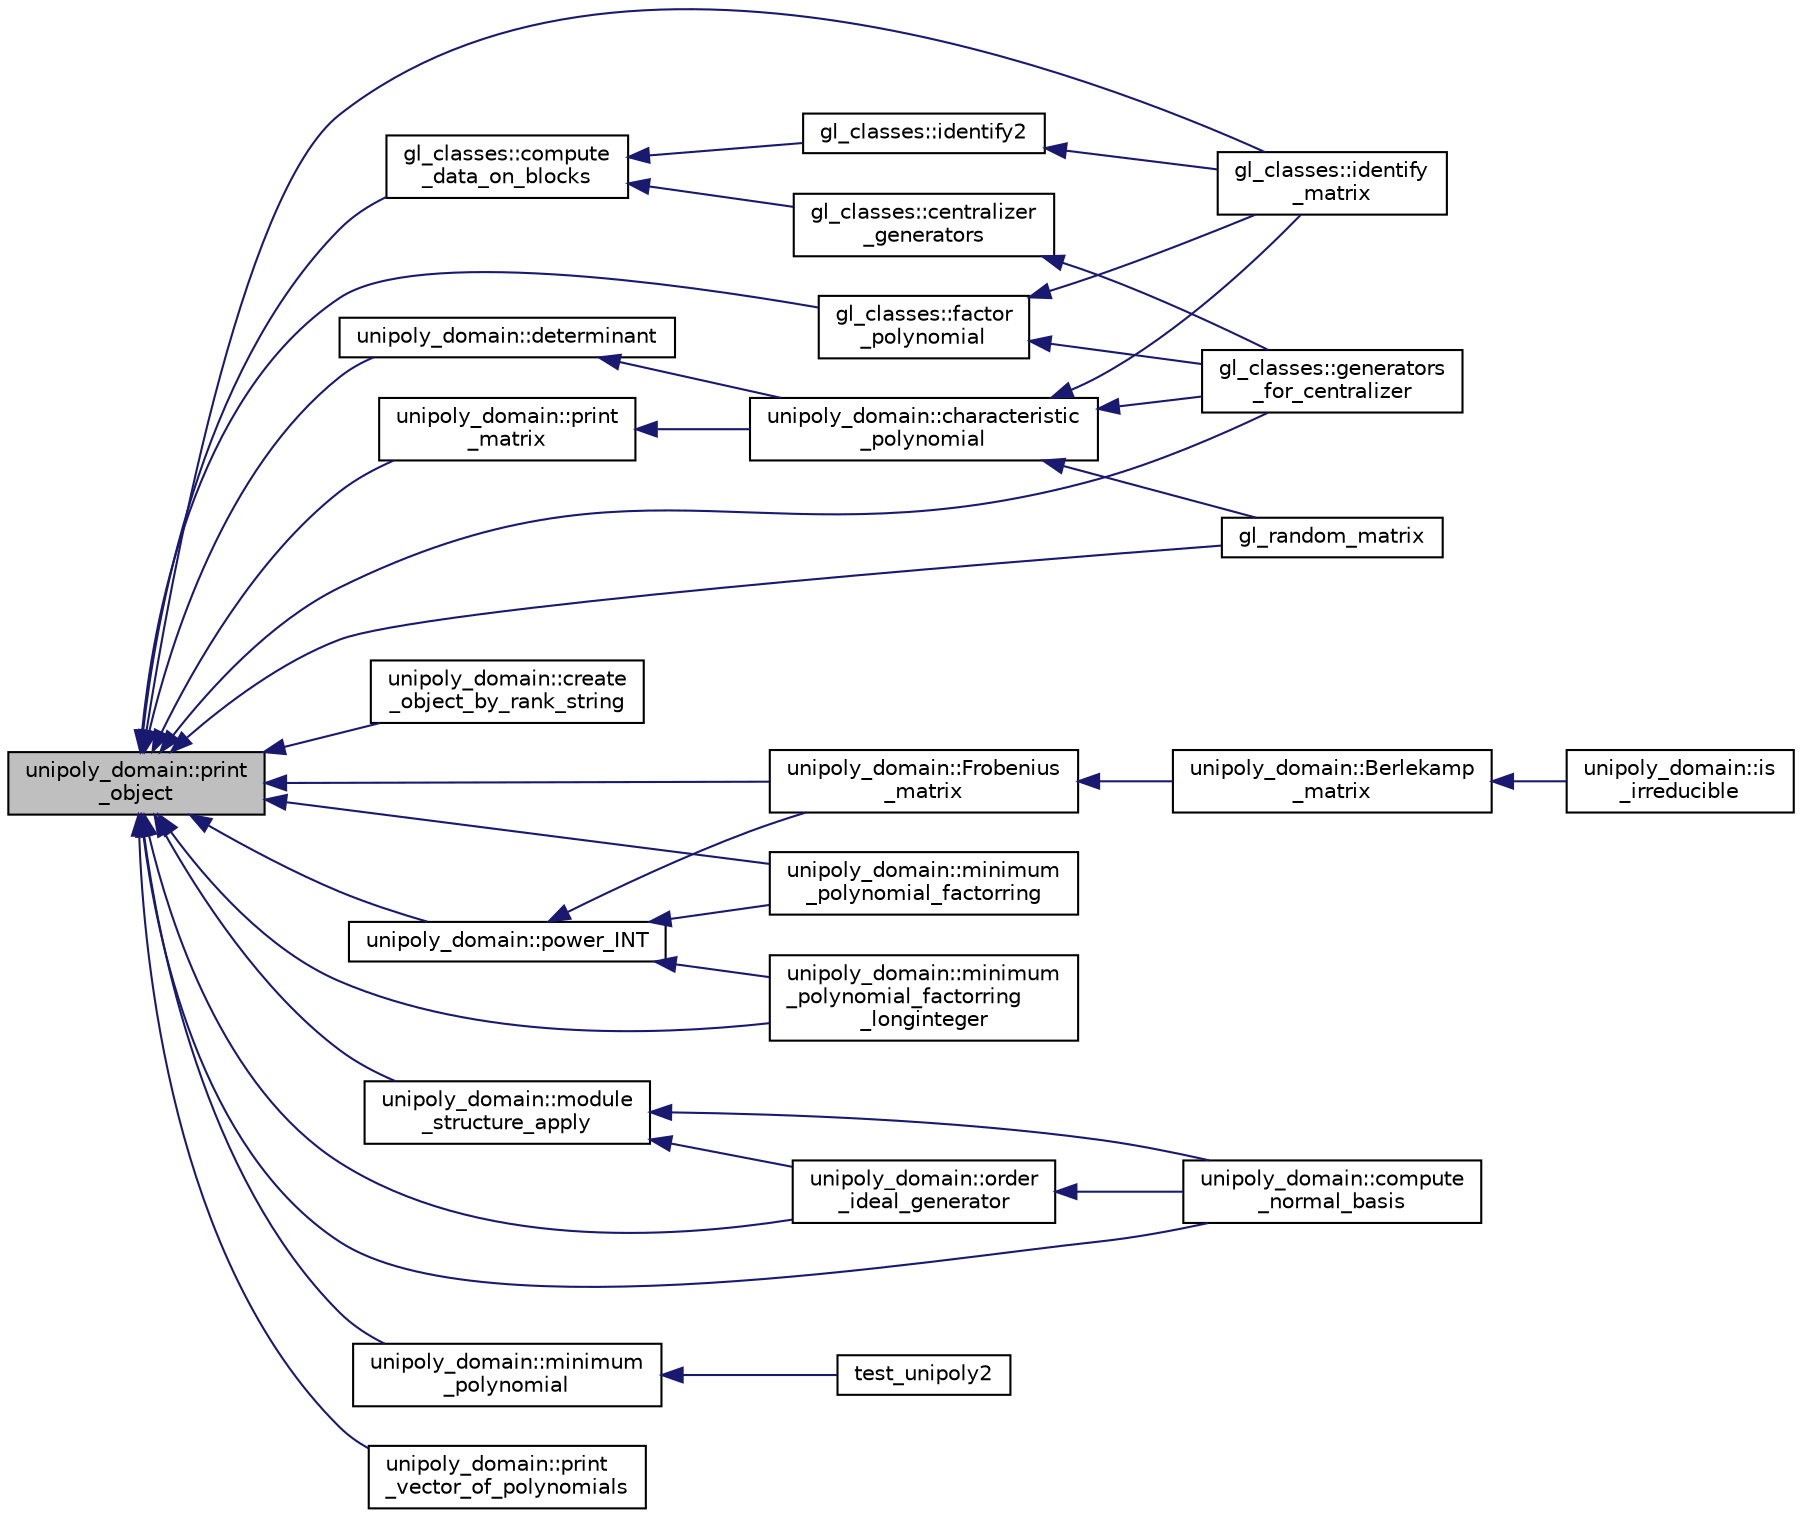 digraph "unipoly_domain::print_object"
{
  edge [fontname="Helvetica",fontsize="10",labelfontname="Helvetica",labelfontsize="10"];
  node [fontname="Helvetica",fontsize="10",shape=record];
  rankdir="LR";
  Node590 [label="unipoly_domain::print\l_object",height=0.2,width=0.4,color="black", fillcolor="grey75", style="filled", fontcolor="black"];
  Node590 -> Node591 [dir="back",color="midnightblue",fontsize="10",style="solid",fontname="Helvetica"];
  Node591 [label="gl_classes::identify\l_matrix",height=0.2,width=0.4,color="black", fillcolor="white", style="filled",URL="$d6/dab/classgl__classes.html#af529d1d8ff5a52703c5ac1d70806092e"];
  Node590 -> Node592 [dir="back",color="midnightblue",fontsize="10",style="solid",fontname="Helvetica"];
  Node592 [label="gl_classes::compute\l_data_on_blocks",height=0.2,width=0.4,color="black", fillcolor="white", style="filled",URL="$d6/dab/classgl__classes.html#a81f5a74f6e3ddf095578fa860c347e9f"];
  Node592 -> Node593 [dir="back",color="midnightblue",fontsize="10",style="solid",fontname="Helvetica"];
  Node593 [label="gl_classes::identify2",height=0.2,width=0.4,color="black", fillcolor="white", style="filled",URL="$d6/dab/classgl__classes.html#a01f63c38f74a678752344f31fc3820bc"];
  Node593 -> Node591 [dir="back",color="midnightblue",fontsize="10",style="solid",fontname="Helvetica"];
  Node592 -> Node594 [dir="back",color="midnightblue",fontsize="10",style="solid",fontname="Helvetica"];
  Node594 [label="gl_classes::centralizer\l_generators",height=0.2,width=0.4,color="black", fillcolor="white", style="filled",URL="$d6/dab/classgl__classes.html#a0469984583efc3d27c70fb32f45d71d8"];
  Node594 -> Node595 [dir="back",color="midnightblue",fontsize="10",style="solid",fontname="Helvetica"];
  Node595 [label="gl_classes::generators\l_for_centralizer",height=0.2,width=0.4,color="black", fillcolor="white", style="filled",URL="$d6/dab/classgl__classes.html#aeac561e2a41981533eb0aee6f9d2080c"];
  Node590 -> Node595 [dir="back",color="midnightblue",fontsize="10",style="solid",fontname="Helvetica"];
  Node590 -> Node596 [dir="back",color="midnightblue",fontsize="10",style="solid",fontname="Helvetica"];
  Node596 [label="gl_classes::factor\l_polynomial",height=0.2,width=0.4,color="black", fillcolor="white", style="filled",URL="$d6/dab/classgl__classes.html#ab79551e3f5bc66e8049de52bd685a4ef"];
  Node596 -> Node591 [dir="back",color="midnightblue",fontsize="10",style="solid",fontname="Helvetica"];
  Node596 -> Node595 [dir="back",color="midnightblue",fontsize="10",style="solid",fontname="Helvetica"];
  Node590 -> Node597 [dir="back",color="midnightblue",fontsize="10",style="solid",fontname="Helvetica"];
  Node597 [label="unipoly_domain::create\l_object_by_rank_string",height=0.2,width=0.4,color="black", fillcolor="white", style="filled",URL="$da/d3c/classunipoly__domain.html#ae3243756144f89d8a0fbd48f9e1d7840"];
  Node590 -> Node598 [dir="back",color="midnightblue",fontsize="10",style="solid",fontname="Helvetica"];
  Node598 [label="unipoly_domain::Frobenius\l_matrix",height=0.2,width=0.4,color="black", fillcolor="white", style="filled",URL="$da/d3c/classunipoly__domain.html#a861279fd941d6bad64e6ec13279453af"];
  Node598 -> Node599 [dir="back",color="midnightblue",fontsize="10",style="solid",fontname="Helvetica"];
  Node599 [label="unipoly_domain::Berlekamp\l_matrix",height=0.2,width=0.4,color="black", fillcolor="white", style="filled",URL="$da/d3c/classunipoly__domain.html#a560f4cc73e0badeba359203643fbc333"];
  Node599 -> Node600 [dir="back",color="midnightblue",fontsize="10",style="solid",fontname="Helvetica"];
  Node600 [label="unipoly_domain::is\l_irreducible",height=0.2,width=0.4,color="black", fillcolor="white", style="filled",URL="$da/d3c/classunipoly__domain.html#aec4d9b55b51268d99ef6f6480d7282b5"];
  Node590 -> Node601 [dir="back",color="midnightblue",fontsize="10",style="solid",fontname="Helvetica"];
  Node601 [label="unipoly_domain::compute\l_normal_basis",height=0.2,width=0.4,color="black", fillcolor="white", style="filled",URL="$da/d3c/classunipoly__domain.html#a799f3e7de9717b6c0b52dbc5305f3bf5"];
  Node590 -> Node602 [dir="back",color="midnightblue",fontsize="10",style="solid",fontname="Helvetica"];
  Node602 [label="unipoly_domain::order\l_ideal_generator",height=0.2,width=0.4,color="black", fillcolor="white", style="filled",URL="$da/d3c/classunipoly__domain.html#a2610dcbc95a611ad0108a5b1b679dacb"];
  Node602 -> Node601 [dir="back",color="midnightblue",fontsize="10",style="solid",fontname="Helvetica"];
  Node590 -> Node603 [dir="back",color="midnightblue",fontsize="10",style="solid",fontname="Helvetica"];
  Node603 [label="unipoly_domain::module\l_structure_apply",height=0.2,width=0.4,color="black", fillcolor="white", style="filled",URL="$da/d3c/classunipoly__domain.html#a770579859bb43cdd52c8cf42169272cd"];
  Node603 -> Node601 [dir="back",color="midnightblue",fontsize="10",style="solid",fontname="Helvetica"];
  Node603 -> Node602 [dir="back",color="midnightblue",fontsize="10",style="solid",fontname="Helvetica"];
  Node590 -> Node604 [dir="back",color="midnightblue",fontsize="10",style="solid",fontname="Helvetica"];
  Node604 [label="unipoly_domain::power_INT",height=0.2,width=0.4,color="black", fillcolor="white", style="filled",URL="$da/d3c/classunipoly__domain.html#afb7679c16c8e33167df2b95e6d191f79"];
  Node604 -> Node598 [dir="back",color="midnightblue",fontsize="10",style="solid",fontname="Helvetica"];
  Node604 -> Node605 [dir="back",color="midnightblue",fontsize="10",style="solid",fontname="Helvetica"];
  Node605 [label="unipoly_domain::minimum\l_polynomial_factorring",height=0.2,width=0.4,color="black", fillcolor="white", style="filled",URL="$da/d3c/classunipoly__domain.html#a32acf71ba55156289a07290565ccb65c"];
  Node604 -> Node606 [dir="back",color="midnightblue",fontsize="10",style="solid",fontname="Helvetica"];
  Node606 [label="unipoly_domain::minimum\l_polynomial_factorring\l_longinteger",height=0.2,width=0.4,color="black", fillcolor="white", style="filled",URL="$da/d3c/classunipoly__domain.html#a2c953e21fad2df88627ac8a289f3a77b"];
  Node590 -> Node607 [dir="back",color="midnightblue",fontsize="10",style="solid",fontname="Helvetica"];
  Node607 [label="unipoly_domain::minimum\l_polynomial",height=0.2,width=0.4,color="black", fillcolor="white", style="filled",URL="$da/d3c/classunipoly__domain.html#ab80b3c8cfb24b3b4ce86ead7a5ebaa95"];
  Node607 -> Node608 [dir="back",color="midnightblue",fontsize="10",style="solid",fontname="Helvetica"];
  Node608 [label="test_unipoly2",height=0.2,width=0.4,color="black", fillcolor="white", style="filled",URL="$d5/d87/globals_8h.html#ac40335895fedd889545dad901ac470a6"];
  Node590 -> Node605 [dir="back",color="midnightblue",fontsize="10",style="solid",fontname="Helvetica"];
  Node590 -> Node606 [dir="back",color="midnightblue",fontsize="10",style="solid",fontname="Helvetica"];
  Node590 -> Node609 [dir="back",color="midnightblue",fontsize="10",style="solid",fontname="Helvetica"];
  Node609 [label="unipoly_domain::print\l_vector_of_polynomials",height=0.2,width=0.4,color="black", fillcolor="white", style="filled",URL="$da/d3c/classunipoly__domain.html#a0648a345dd2f83f6e3978feab88d5461"];
  Node590 -> Node610 [dir="back",color="midnightblue",fontsize="10",style="solid",fontname="Helvetica"];
  Node610 [label="unipoly_domain::print\l_matrix",height=0.2,width=0.4,color="black", fillcolor="white", style="filled",URL="$da/d3c/classunipoly__domain.html#a1545a0aa8f528e9ad2246e4bd8784e63"];
  Node610 -> Node611 [dir="back",color="midnightblue",fontsize="10",style="solid",fontname="Helvetica"];
  Node611 [label="unipoly_domain::characteristic\l_polynomial",height=0.2,width=0.4,color="black", fillcolor="white", style="filled",URL="$da/d3c/classunipoly__domain.html#a8fc6545a5f52b768f6ebb2e3b3d57539"];
  Node611 -> Node591 [dir="back",color="midnightblue",fontsize="10",style="solid",fontname="Helvetica"];
  Node611 -> Node595 [dir="back",color="midnightblue",fontsize="10",style="solid",fontname="Helvetica"];
  Node611 -> Node612 [dir="back",color="midnightblue",fontsize="10",style="solid",fontname="Helvetica"];
  Node612 [label="gl_random_matrix",height=0.2,width=0.4,color="black", fillcolor="white", style="filled",URL="$d5/d87/globals_8h.html#ad335f04bb0db45b0e9393ec76d0698f4"];
  Node590 -> Node613 [dir="back",color="midnightblue",fontsize="10",style="solid",fontname="Helvetica"];
  Node613 [label="unipoly_domain::determinant",height=0.2,width=0.4,color="black", fillcolor="white", style="filled",URL="$da/d3c/classunipoly__domain.html#a460cfeb7de30e382da7f183b051e4a4f"];
  Node613 -> Node611 [dir="back",color="midnightblue",fontsize="10",style="solid",fontname="Helvetica"];
  Node590 -> Node612 [dir="back",color="midnightblue",fontsize="10",style="solid",fontname="Helvetica"];
}
